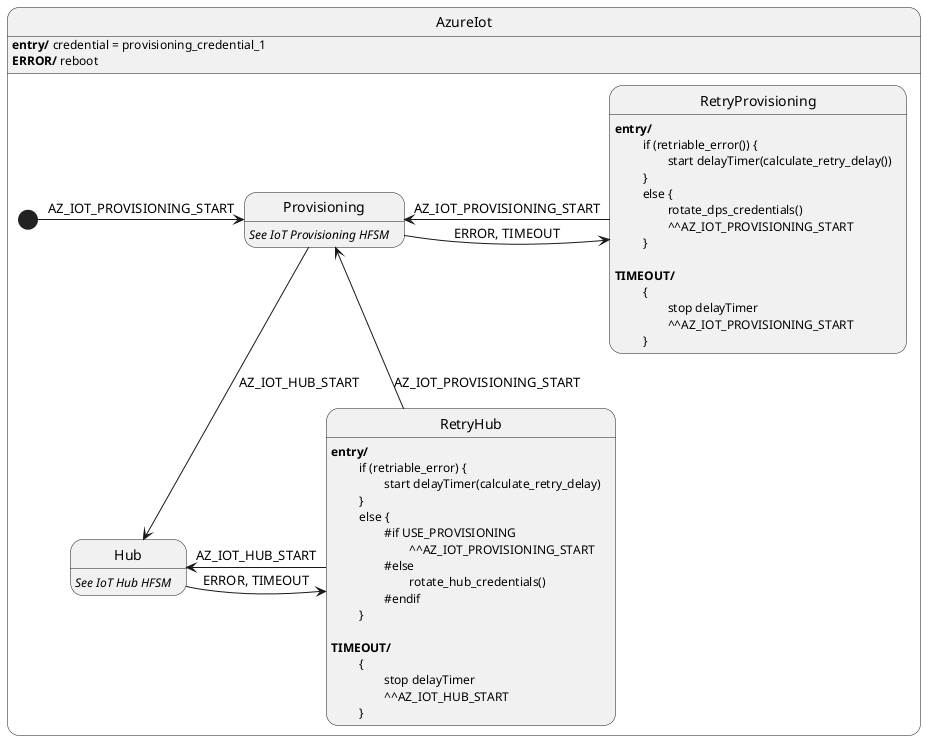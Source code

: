 @startuml

state AzureIot {
    state Provisioning
    Provisioning: <i>See IoT Provisioning HFSM</i>

    state RetryProvisioning
    RetryProvisioning : <b>entry/</b>
    RetryProvisioning : \t if (retriable_error()) {
    RetryProvisioning : \t\t start delayTimer(calculate_retry_delay())
    RetryProvisioning : \t }
    RetryProvisioning : \t else {
    RetryProvisioning : \t\t rotate_dps_credentials()
    RetryProvisioning : \t\t ^^AZ_IOT_PROVISIONING_START
    RetryProvisioning : \t }
    RetryProvisioning :
    RetryProvisioning : <b>TIMEOUT/</b>
    RetryProvisioning : \t {
    RetryProvisioning : \t\t stop delayTimer
    RetryProvisioning : \t\t ^^AZ_IOT_PROVISIONING_START
    RetryProvisioning : \t }

    state Hub
    Hub: <i>See IoT Hub HFSM</i>

    state RetryHub
    RetryHub : <b>entry/</b>
    RetryHub : \t if (retriable_error) {
    RetryHub : \t\t start delayTimer(calculate_retry_delay)
    RetryHub : \t }
    RetryHub : \t else {
    RetryHub : \t\t #if USE_PROVISIONING
    RetryHub : \t\t\t ^^AZ_IOT_PROVISIONING_START
    RetryHub : \t\t #else
    RetryHub : \t\t\t rotate_hub_credentials()
    RetryHub : \t\t #endif
    RetryHub : \t }
    RetryHub :
    RetryHub : <b>TIMEOUT/</b>
    RetryHub : \t {
    RetryHub : \t\t stop delayTimer
    RetryHub : \t\t ^^AZ_IOT_HUB_START
    RetryHub : \t }

    [*] -> Provisioning : AZ_IOT_PROVISIONING_START
    Provisioning --> Hub : AZ_IOT_HUB_START
    Provisioning -> RetryProvisioning : ERROR, TIMEOUT

    RetryProvisioning -> Provisioning : AZ_IOT_PROVISIONING_START
    Hub -> RetryHub : ERROR, TIMEOUT
    RetryHub -> Hub : AZ_IOT_HUB_START
    RetryHub -> Provisioning : AZ_IOT_PROVISIONING_START
}

AzureIot : <b>entry/</b> credential = provisioning_credential_1
AzureIot : <b>ERROR/</b> reboot

@enduml
